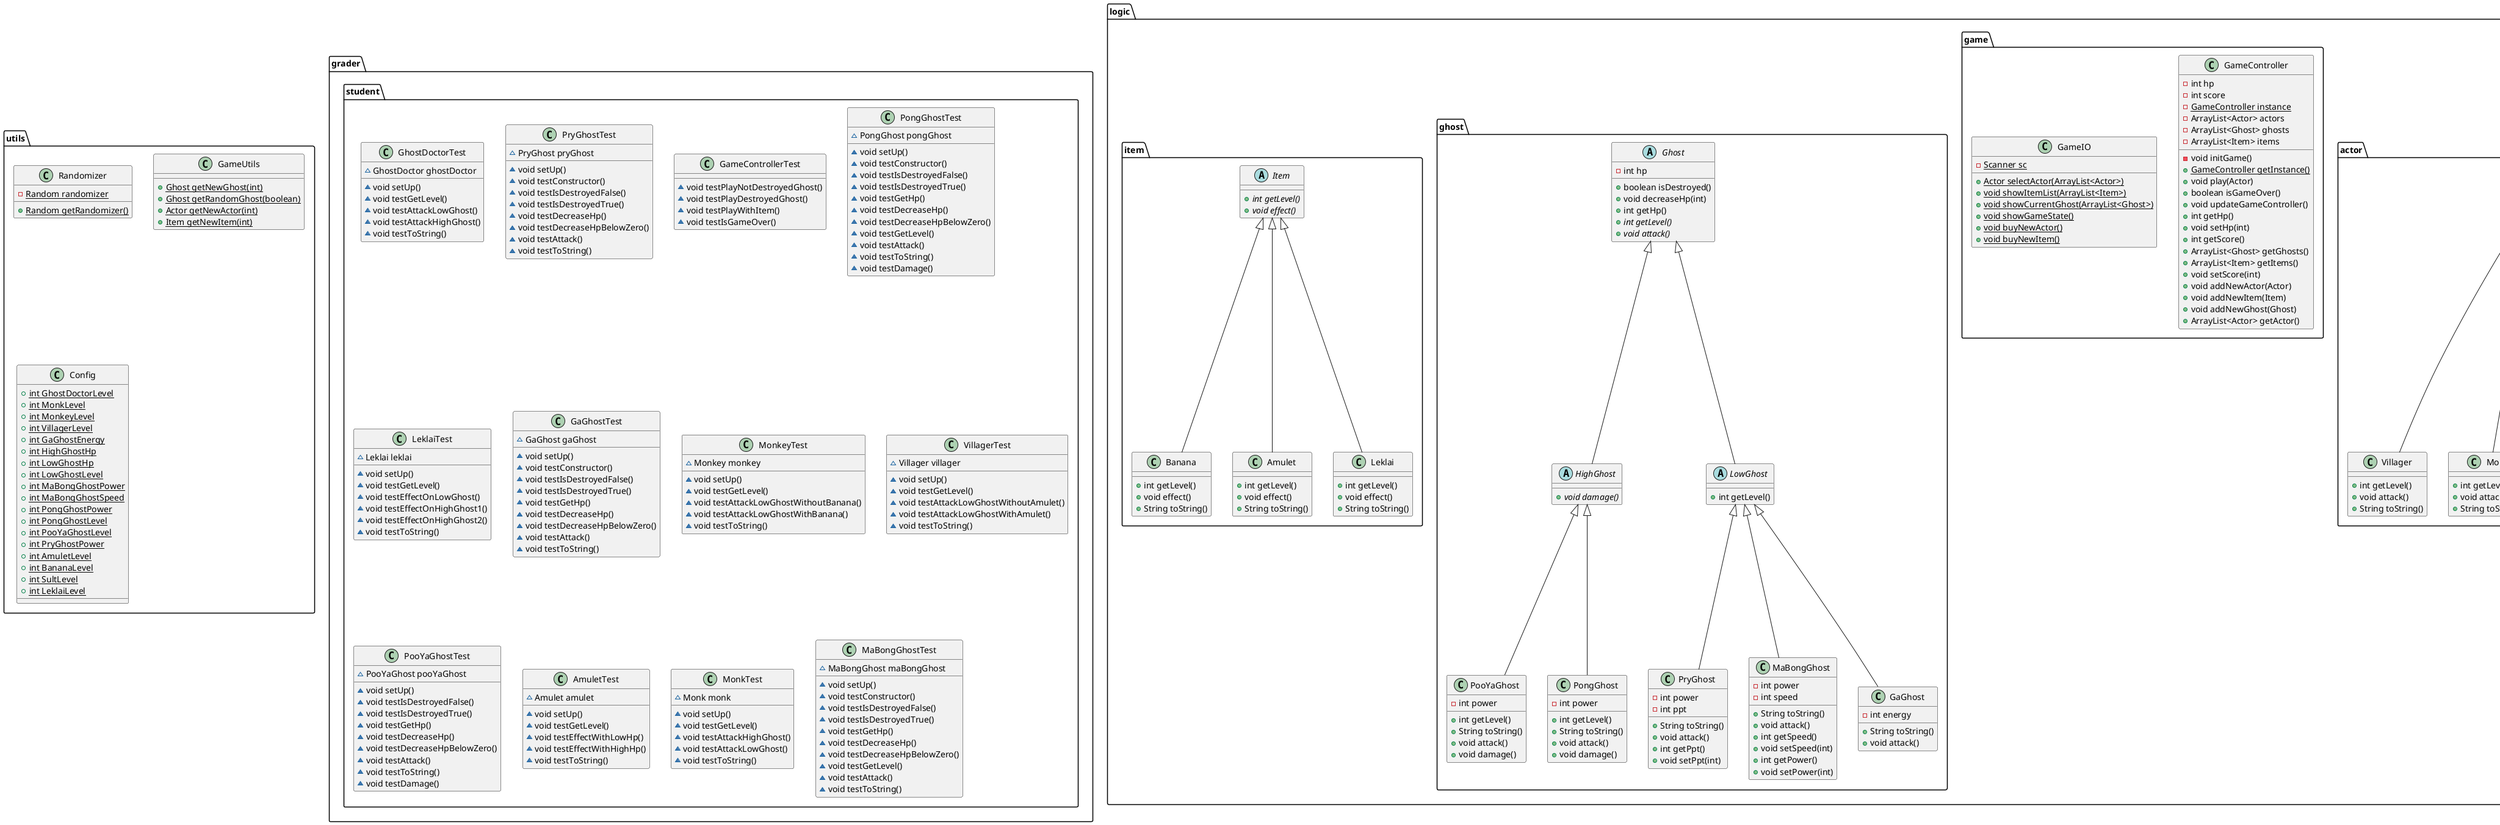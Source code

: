 @startuml
class utils.Randomizer {
- {static} Random randomizer
+ {static} Random getRandomizer()
}
class logic.actor.Villager {
+ int getLevel()
+ void attack()
+ String toString()
}
class logic.game.GameController {
- int hp
- int score
- {static} GameController instance
- ArrayList<Actor> actors
- ArrayList<Ghost> ghosts
- ArrayList<Item> items
- void initGame()
+ {static} GameController getInstance()
+ void play(Actor)
+ boolean isGameOver()
+ void updateGameController()
+ int getHp()
+ void setHp(int)
+ int getScore()
+ ArrayList<Ghost> getGhosts()
+ ArrayList<Item> getItems()
+ void setScore(int)
+ void addNewActor(Actor)
+ void addNewItem(Item)
+ void addNewGhost(Ghost)
+ ArrayList<Actor> getActor()
}
class grader.student.GhostDoctorTest {
~ GhostDoctor ghostDoctor
~ void setUp()
~ void testGetLevel()
~ void testAttackLowGhost()
~ void testAttackHighGhost()
~ void testToString()
}
class grader.student.PryGhostTest {
~ PryGhost pryGhost
~ void setUp()
~ void testConstructor()
~ void testIsDestroyedFalse()
~ void testIsDestroyedTrue()
~ void testDecreaseHp()
~ void testDecreaseHpBelowZero()
~ void testAttack()
~ void testToString()
}
class logic.ghost.PooYaGhost {
- int power
+ int getLevel()
+ String toString()
+ void attack()
+ void damage()
}
class utils.GameUtils {
+ {static} Ghost getNewGhost(int)
+ {static} Ghost getRandomGhost(boolean)
+ {static} Actor getNewActor(int)
+ {static} Item getNewItem(int)
}
abstract class logic.ghost.Ghost {
- int hp
+ boolean isDestroyed()
+ void decreaseHp(int)
+ int getHp()
+ {abstract}int getLevel()
+ {abstract}void attack()
}
abstract class logic.actor.Actor {
+ {abstract}int getLevel()
+ {abstract}void attack()
}
class grader.student.GameControllerTest {
~ void testPlayNotDestroyedGhost()
~ void testPlayDestroyedGhost()
~ void testPlayWithItem()
~ void testIsGameOver()
}
class grader.student.PongGhostTest {
~ PongGhost pongGhost
~ void setUp()
~ void testConstructor()
~ void testIsDestroyedFalse()
~ void testIsDestroyedTrue()
~ void testGetHp()
~ void testDecreaseHp()
~ void testDecreaseHpBelowZero()
~ void testGetLevel()
~ void testAttack()
~ void testToString()
~ void testDamage()
}
class logic.actor.Monk {
+ int getLevel()
+ void attack()
+ String toString()
}
class logic.item.Banana {
+ int getLevel()
+ void effect()
+ String toString()
}
abstract class logic.ghost.HighGhost {
+ {abstract}void damage()
}
class logic.ghost.PongGhost {
- int power
+ int getLevel()
+ String toString()
+ void attack()
+ void damage()
}
class logic.game.GameIO {
- {static} Scanner sc
+ {static} Actor selectActor(ArrayList<Actor>)
+ {static} void showItemList(ArrayList<Item>)
+ {static} void showCurrentGhost(ArrayList<Ghost>)
+ {static} void showGameState()
+ {static} void buyNewActor()
+ {static} void buyNewItem()
}
abstract class logic.item.Item {
+ {abstract}int getLevel()
+ {abstract}void effect()
}
class application.Main {
- {static} Scanner sc
+ {static} void main(String[])
}
class logic.actor.Monkey {
+ int getLevel()
+ void attack()
+ String toString()
}
class utils.Config {
+ {static} int GhostDoctorLevel
+ {static} int MonkLevel
+ {static} int MonkeyLevel
+ {static} int VillagerLevel
+ {static} int GaGhostEnergy
+ {static} int HighGhostHp
+ {static} int LowGhostHp
+ {static} int LowGhostLevel
+ {static} int MaBongGhostPower
+ {static} int MaBongGhostSpeed
+ {static} int PongGhostPower
+ {static} int PongGhostLevel
+ {static} int PooYaGhostLevel
+ {static} int PryGhostPower
+ {static} int AmuletLevel
+ {static} int BananaLevel
+ {static} int SultLevel
+ {static} int LeklaiLevel
}
class logic.ghost.PryGhost {
- int power
- int ppt
+ String toString()
+ void attack()
+ int getPpt()
+ void setPpt(int)
}
class grader.student.LeklaiTest {
~ Leklai leklai
~ void setUp()
~ void testGetLevel()
~ void testEffectOnLowGhost()
~ void testEffectOnHighGhost1()
~ void testEffectOnHighGhost2()
~ void testToString()
}
abstract class logic.ghost.LowGhost {
+ int getLevel()
}
class logic.ghost.MaBongGhost {
- int power
- int speed
+ String toString()
+ void attack()
+ int getSpeed()
+ void setSpeed(int)
+ int getPower()
+ void setPower(int)
}
class logic.item.Amulet {
+ int getLevel()
+ void effect()
+ String toString()
}
class logic.actor.GhostDoctor {
+ int getLevel()
+ void attack()
+ String toString()
}
class grader.student.GaGhostTest {
~ GaGhost gaGhost
~ void setUp()
~ void testConstructor()
~ void testIsDestroyedFalse()
~ void testIsDestroyedTrue()
~ void testGetHp()
~ void testDecreaseHp()
~ void testDecreaseHpBelowZero()
~ void testAttack()
~ void testToString()
}
class grader.student.MonkeyTest {
~ Monkey monkey
~ void setUp()
~ void testGetLevel()
~ void testAttackLowGhostWithoutBanana()
~ void testAttackLowGhostWithBanana()
~ void testToString()
}
class grader.student.VillagerTest {
~ Villager villager
~ void setUp()
~ void testGetLevel()
~ void testAttackLowGhostWithoutAmulet()
~ void testAttackLowGhostWithAmulet()
~ void testToString()
}
class grader.student.PooYaGhostTest {
~ PooYaGhost pooYaGhost
~ void setUp()
~ void testIsDestroyedFalse()
~ void testIsDestroyedTrue()
~ void testGetHp()
~ void testDecreaseHp()
~ void testDecreaseHpBelowZero()
~ void testAttack()
~ void testToString()
~ void testDamage()
}
class logic.ghost.GaGhost {
- int energy
+ String toString()
+ void attack()
}
class grader.student.AmuletTest {
~ Amulet amulet
~ void setUp()
~ void testGetLevel()
~ void testEffectWithLowHp()
~ void testEffectWithHighHp()
~ void testToString()
}
class grader.student.MonkTest {
~ Monk monk
~ void setUp()
~ void testGetLevel()
~ void testAttackHighGhost()
~ void testAttackLowGhost()
~ void testToString()
}
class grader.student.MaBongGhostTest {
~ MaBongGhost maBongGhost
~ void setUp()
~ void testConstructor()
~ void testIsDestroyedFalse()
~ void testIsDestroyedTrue()
~ void testGetHp()
~ void testDecreaseHp()
~ void testDecreaseHpBelowZero()
~ void testGetLevel()
~ void testAttack()
~ void testToString()
}
class logic.item.Leklai {
+ int getLevel()
+ void effect()
+ String toString()
}


logic.actor.Actor <|-- logic.actor.Villager
logic.ghost.HighGhost <|-- logic.ghost.PooYaGhost
logic.actor.Actor <|-- logic.actor.Monk
logic.item.Item <|-- logic.item.Banana
logic.ghost.Ghost <|-- logic.ghost.HighGhost
logic.ghost.HighGhost <|-- logic.ghost.PongGhost
logic.actor.Actor <|-- logic.actor.Monkey
logic.ghost.LowGhost <|-- logic.ghost.PryGhost
logic.ghost.Ghost <|-- logic.ghost.LowGhost
logic.ghost.LowGhost <|-- logic.ghost.MaBongGhost
logic.item.Item <|-- logic.item.Amulet
logic.actor.Actor <|-- logic.actor.GhostDoctor
logic.ghost.LowGhost <|-- logic.ghost.GaGhost
logic.item.Item <|-- logic.item.Leklai
@enduml